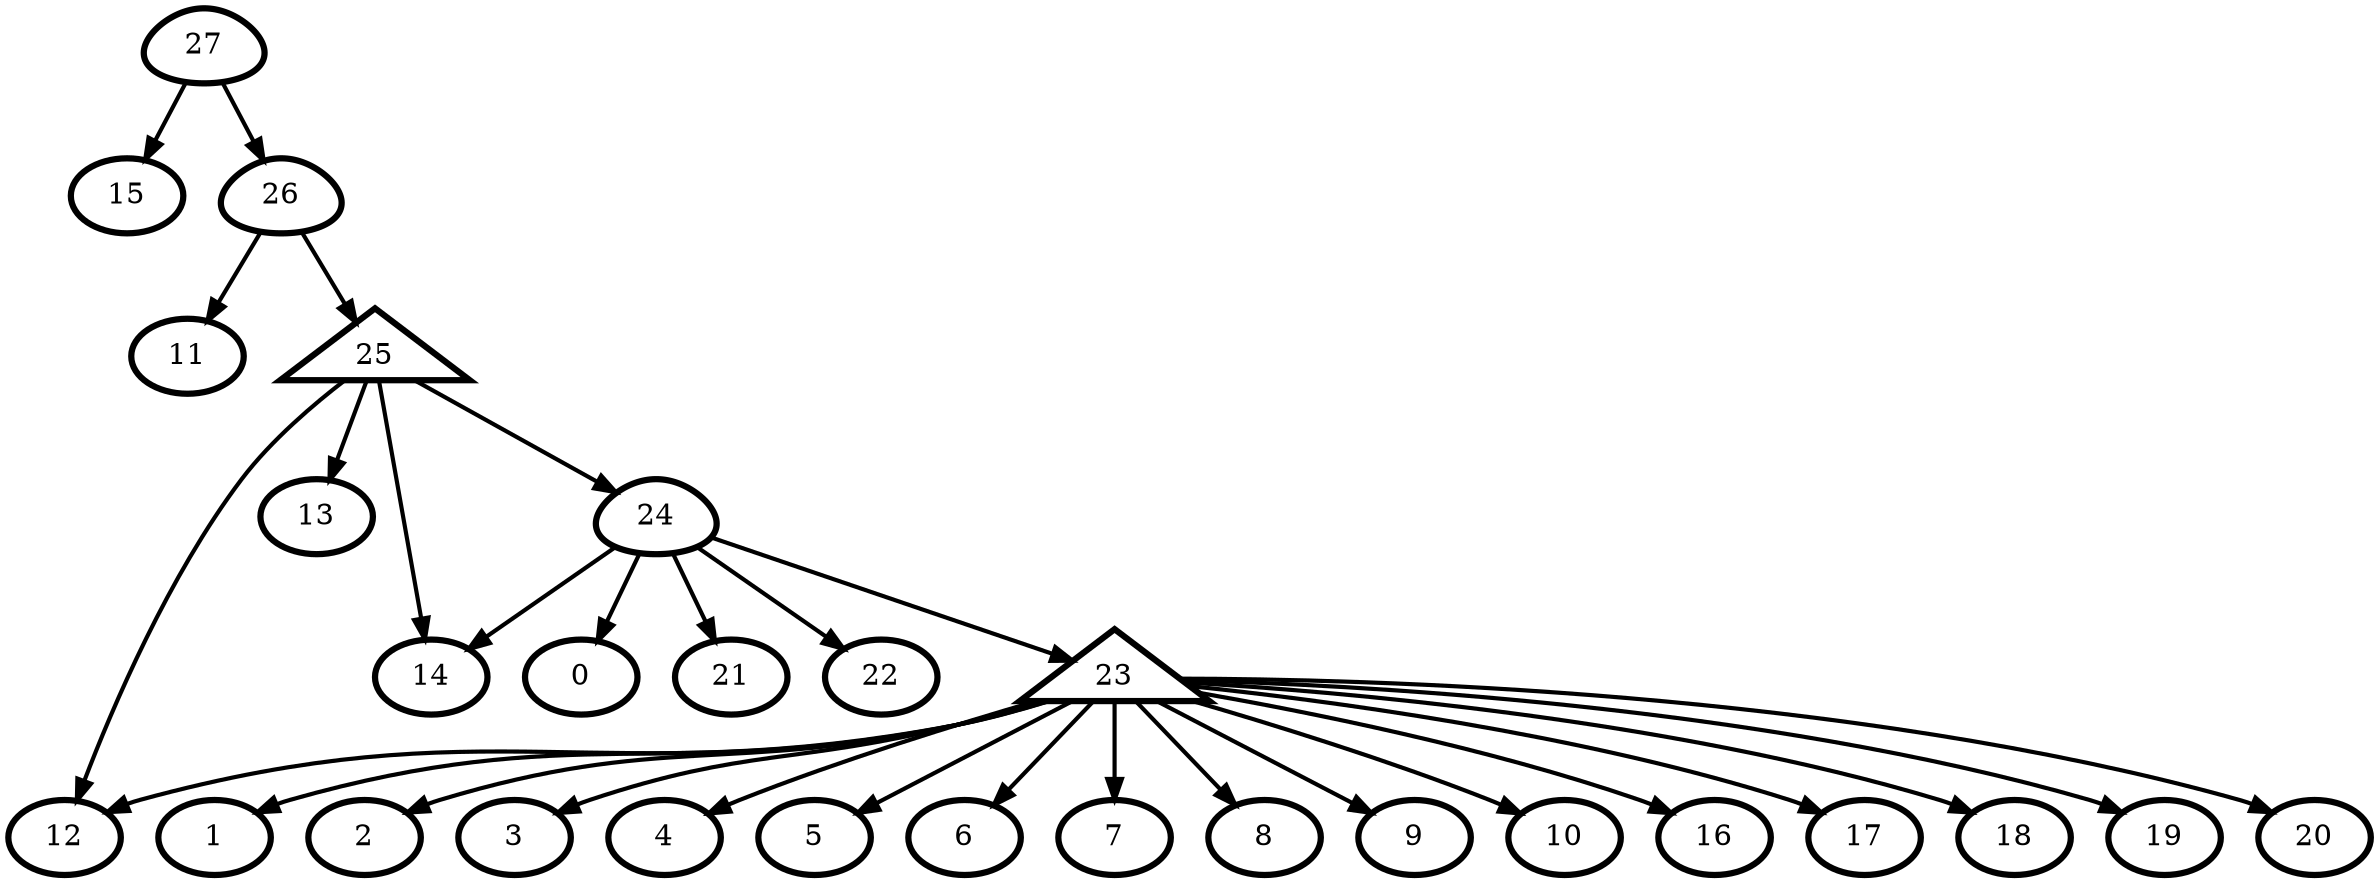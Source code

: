 digraph G {
    0 [penwidth=3,label="0"]
    1 [penwidth=3,label="1"]
    2 [penwidth=3,label="2"]
    3 [penwidth=3,label="3"]
    4 [penwidth=3,label="4"]
    5 [penwidth=3,label="5"]
    6 [penwidth=3,label="6"]
    7 [penwidth=3,label="7"]
    8 [penwidth=3,label="8"]
    9 [penwidth=3,label="9"]
    10 [penwidth=3,label="10"]
    11 [penwidth=3,label="11"]
    12 [penwidth=3,label="12"]
    13 [penwidth=3,label="13"]
    14 [penwidth=3,label="14"]
    15 [penwidth=3,label="15"]
    16 [penwidth=3,label="16"]
    17 [penwidth=3,label="17"]
    18 [penwidth=3,label="18"]
    19 [penwidth=3,label="19"]
    20 [penwidth=3,label="20"]
    21 [penwidth=3,label="21"]
    22 [penwidth=3,label="22"]
    23 [penwidth=3,label="24",shape = "egg"]
    24 [penwidth=3,label="26",shape = "egg"]
    25 [penwidth=3,label="23",shape = "triangle"]
    26 [penwidth=3,label="25",shape = "triangle"]
    27 [penwidth=3,label="27",shape = "egg"]

    25 -> 12 [penwidth=2]
    25 -> 3 [penwidth=2]
    25 -> 18 [penwidth=2]
    25 -> 5 [penwidth=2]
    25 -> 17 [penwidth=2]
    25 -> 2 [penwidth=2]
    25 -> 8 [penwidth=2]
    25 -> 20 [penwidth=2]
    25 -> 16 [penwidth=2]
    25 -> 6 [penwidth=2]
    25 -> 10 [penwidth=2]
    25 -> 1 [penwidth=2]
    25 -> 19 [penwidth=2]
    25 -> 4 [penwidth=2]
    25 -> 7 [penwidth=2]
    25 -> 9 [penwidth=2]
    23 -> 0 [penwidth=2]
    23 -> 25 [penwidth=2]
    23 -> 14 [penwidth=2]
    23 -> 21 [penwidth=2]
    23 -> 22 [penwidth=2]
    26 -> 13 [penwidth=2]
    26 -> 14 [penwidth=2]
    26 -> 23 [penwidth=2]
    26 -> 12 [penwidth=2]
    24 -> 26 [penwidth=2]
    24 -> 11 [penwidth=2]
    27 -> 24 [penwidth=2]
    27 -> 15 [penwidth=2]
}